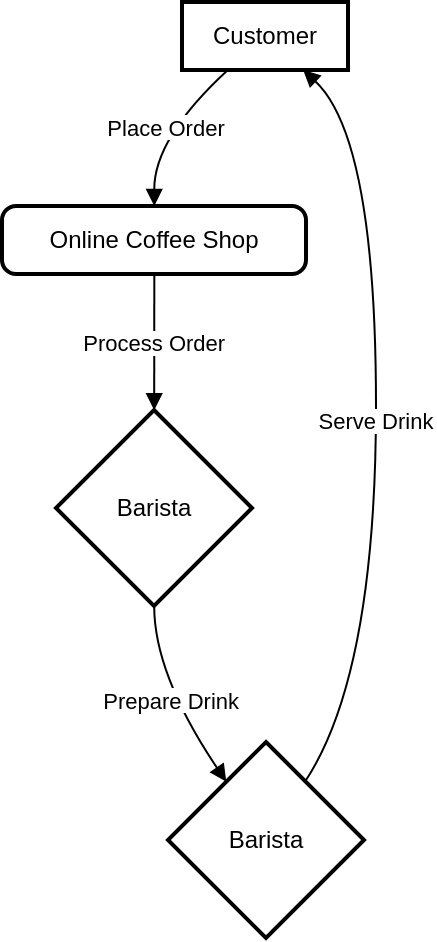<mxfile version="24.0.6" type="github">
  <diagram name="Page-1" id="bGKeE70OnrcWo-MWgVoH">
    <mxGraphModel>
      <root>
        <mxCell id="0" />
        <mxCell id="1" parent="0" />
        <mxCell id="2" value="Customer" style="whiteSpace=wrap;strokeWidth=2;" vertex="1" parent="1">
          <mxGeometry x="90" width="83" height="34" as="geometry" />
        </mxCell>
        <mxCell id="3" value="Online Coffee Shop" style="rounded=1;absoluteArcSize=1;arcSize=14;whiteSpace=wrap;strokeWidth=2;" vertex="1" parent="1">
          <mxGeometry y="102" width="152" height="34" as="geometry" />
        </mxCell>
        <mxCell id="4" value="Barista" style="rhombus;strokeWidth=2;whiteSpace=wrap;" vertex="1" parent="1">
          <mxGeometry x="27" y="204" width="98" height="98" as="geometry" />
        </mxCell>
        <mxCell id="5" value="Barista" style="rhombus;strokeWidth=2;whiteSpace=wrap;" vertex="1" parent="1">
          <mxGeometry x="83" y="370" width="98" height="98" as="geometry" />
        </mxCell>
        <mxCell id="6" value="Place Order" style="curved=1;startArrow=none;endArrow=block;exitX=0.283;exitY=0.985;entryX=0.501;entryY=0;" edge="1" parent="1" source="2" target="3">
          <mxGeometry relative="1" as="geometry">
            <Array as="points">
              <mxPoint x="76" y="68" />
            </Array>
          </mxGeometry>
        </mxCell>
        <mxCell id="7" value="Process Order" style="curved=1;startArrow=none;endArrow=block;exitX=0.501;exitY=0.985;entryX=0.501;entryY=0;" edge="1" parent="1" source="3" target="4">
          <mxGeometry relative="1" as="geometry">
            <Array as="points" />
          </mxGeometry>
        </mxCell>
        <mxCell id="8" value="Prepare Drink" style="curved=1;startArrow=none;endArrow=block;exitX=0.501;exitY=1.0;entryX=0.163;entryY=0.005;" edge="1" parent="1" source="4" target="5">
          <mxGeometry relative="1" as="geometry">
            <Array as="points">
              <mxPoint x="76" y="336" />
            </Array>
          </mxGeometry>
        </mxCell>
        <mxCell id="9" value="Serve Drink" style="curved=1;startArrow=none;endArrow=block;exitX=0.831;exitY=0.005;entryX=0.723;entryY=0.985;" edge="1" parent="1" source="5" target="2">
          <mxGeometry relative="1" as="geometry">
            <Array as="points">
              <mxPoint x="187" y="336" />
              <mxPoint x="187" y="68" />
            </Array>
          </mxGeometry>
        </mxCell>
      </root>
    </mxGraphModel>
  </diagram>
</mxfile>
